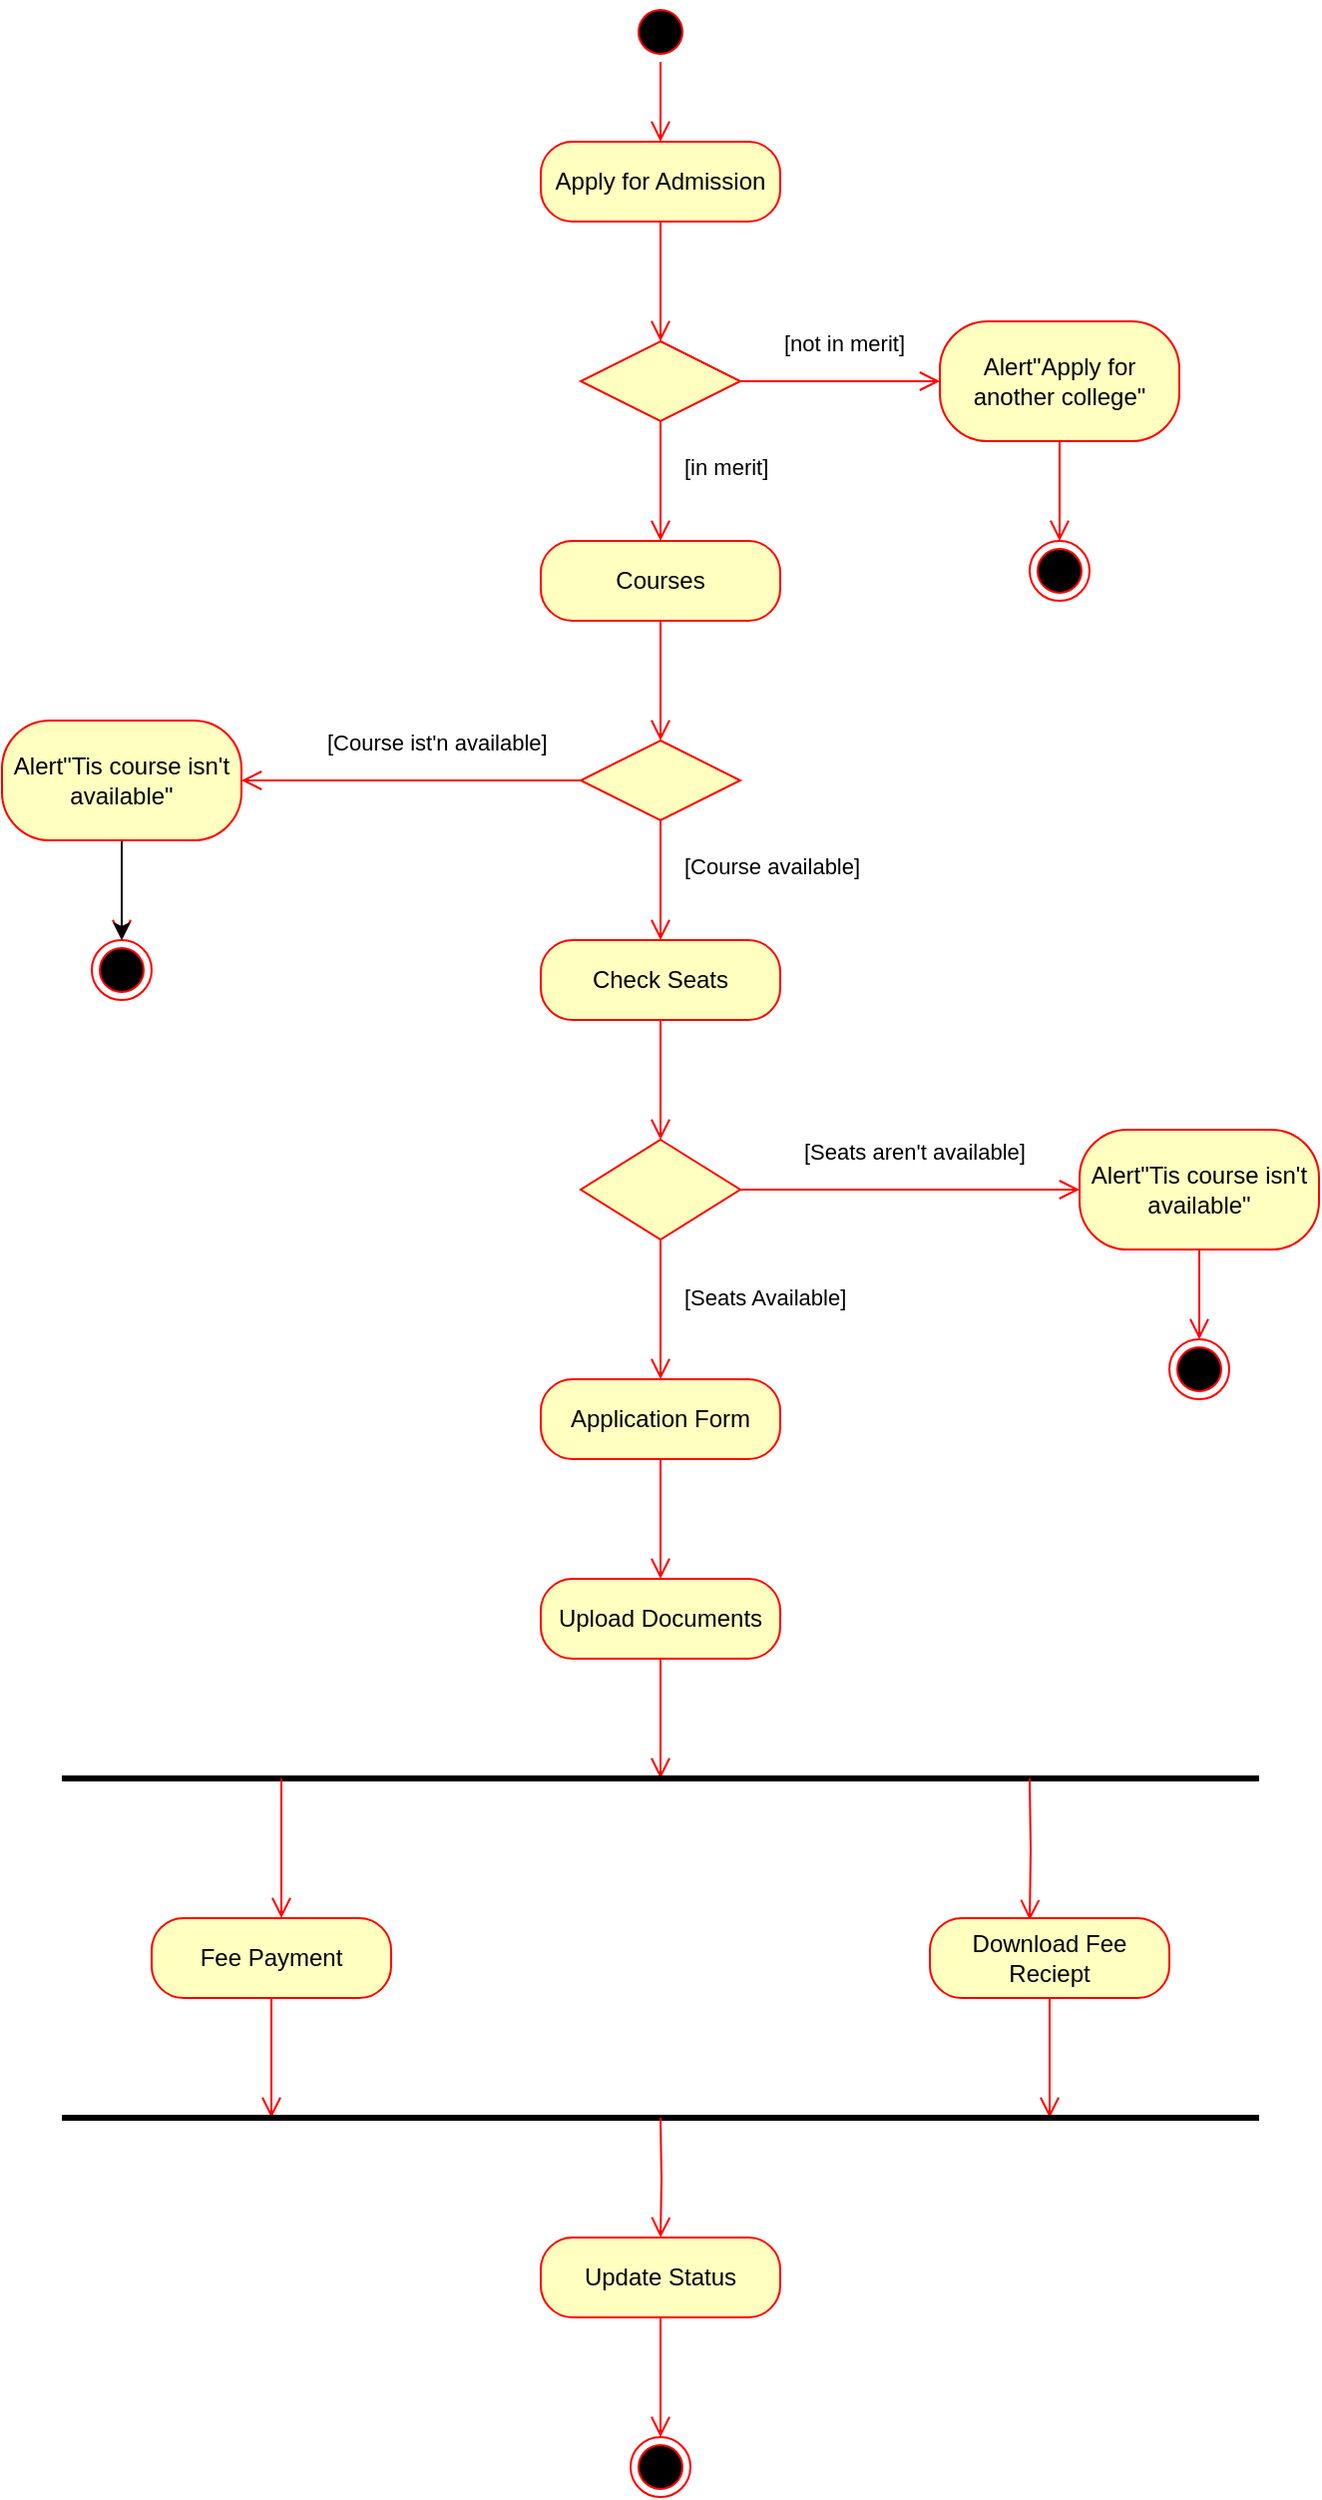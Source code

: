 <mxfile version="25.0.3">
  <diagram name="Page-1" id="NCL2Cy-kkfeRkDx5XkAj">
    <mxGraphModel dx="1434" dy="1872" grid="1" gridSize="10" guides="1" tooltips="1" connect="1" arrows="1" fold="1" page="1" pageScale="1" pageWidth="850" pageHeight="1100" math="0" shadow="0">
      <root>
        <mxCell id="0" />
        <mxCell id="1" parent="0" />
        <mxCell id="rqKjaPlVnbeIOBW1kzw5-2" value="" style="ellipse;html=1;shape=startState;fillColor=#000000;strokeColor=#ff0000;" vertex="1" parent="1">
          <mxGeometry x="405" y="-1070" width="30" height="30" as="geometry" />
        </mxCell>
        <mxCell id="rqKjaPlVnbeIOBW1kzw5-3" value="" style="edgeStyle=orthogonalEdgeStyle;html=1;verticalAlign=bottom;endArrow=open;endSize=8;strokeColor=#ff0000;rounded=0;exitX=0.5;exitY=1;exitDx=0;exitDy=0;" edge="1" source="rqKjaPlVnbeIOBW1kzw5-2" parent="1">
          <mxGeometry relative="1" as="geometry">
            <mxPoint x="420" y="-1000" as="targetPoint" />
          </mxGeometry>
        </mxCell>
        <mxCell id="rqKjaPlVnbeIOBW1kzw5-4" value="Apply for Admission" style="rounded=1;whiteSpace=wrap;html=1;arcSize=40;fontColor=#000000;fillColor=#ffffc0;strokeColor=#ff0000;" vertex="1" parent="1">
          <mxGeometry x="360" y="-1000" width="120" height="40" as="geometry" />
        </mxCell>
        <mxCell id="rqKjaPlVnbeIOBW1kzw5-5" value="" style="edgeStyle=orthogonalEdgeStyle;html=1;verticalAlign=bottom;endArrow=open;endSize=8;strokeColor=#ff0000;rounded=0;entryX=0.5;entryY=0;entryDx=0;entryDy=0;" edge="1" source="rqKjaPlVnbeIOBW1kzw5-4" parent="1" target="rqKjaPlVnbeIOBW1kzw5-6">
          <mxGeometry relative="1" as="geometry">
            <mxPoint x="425" y="-900" as="targetPoint" />
          </mxGeometry>
        </mxCell>
        <mxCell id="rqKjaPlVnbeIOBW1kzw5-6" value="&amp;nbsp;" style="rhombus;whiteSpace=wrap;html=1;fontColor=#000000;fillColor=#ffffc0;strokeColor=#ff0000;" vertex="1" parent="1">
          <mxGeometry x="380" y="-900" width="80" height="40" as="geometry" />
        </mxCell>
        <mxCell id="rqKjaPlVnbeIOBW1kzw5-7" value="[not in merit]" style="edgeStyle=orthogonalEdgeStyle;html=1;align=left;verticalAlign=bottom;endArrow=open;endSize=8;strokeColor=#ff0000;rounded=0;entryX=0;entryY=0.5;entryDx=0;entryDy=0;" edge="1" source="rqKjaPlVnbeIOBW1kzw5-6" parent="1" target="rqKjaPlVnbeIOBW1kzw5-54">
          <mxGeometry x="-0.602" y="10" relative="1" as="geometry">
            <mxPoint x="560" y="-880" as="targetPoint" />
            <mxPoint as="offset" />
          </mxGeometry>
        </mxCell>
        <mxCell id="rqKjaPlVnbeIOBW1kzw5-8" value="[in merit]" style="edgeStyle=orthogonalEdgeStyle;html=1;align=left;verticalAlign=top;endArrow=open;endSize=8;strokeColor=#ff0000;rounded=0;" edge="1" source="rqKjaPlVnbeIOBW1kzw5-6" parent="1">
          <mxGeometry x="-0.669" y="10" relative="1" as="geometry">
            <mxPoint x="420" y="-800" as="targetPoint" />
            <mxPoint as="offset" />
          </mxGeometry>
        </mxCell>
        <mxCell id="rqKjaPlVnbeIOBW1kzw5-10" value="" style="edgeStyle=orthogonalEdgeStyle;html=1;verticalAlign=bottom;endArrow=open;endSize=8;strokeColor=#ff0000;rounded=0;" edge="1" parent="1">
          <mxGeometry relative="1" as="geometry">
            <mxPoint x="620" y="-800" as="targetPoint" />
            <mxPoint x="620" y="-860" as="sourcePoint" />
          </mxGeometry>
        </mxCell>
        <mxCell id="rqKjaPlVnbeIOBW1kzw5-11" value="" style="ellipse;html=1;shape=endState;fillColor=#000000;strokeColor=#ff0000;" vertex="1" parent="1">
          <mxGeometry x="605" y="-800" width="30" height="30" as="geometry" />
        </mxCell>
        <mxCell id="rqKjaPlVnbeIOBW1kzw5-12" value="Courses" style="rounded=1;whiteSpace=wrap;html=1;arcSize=40;fontColor=#000000;fillColor=#ffffc0;strokeColor=#ff0000;" vertex="1" parent="1">
          <mxGeometry x="360" y="-800" width="120" height="40" as="geometry" />
        </mxCell>
        <mxCell id="rqKjaPlVnbeIOBW1kzw5-13" value="" style="edgeStyle=orthogonalEdgeStyle;html=1;verticalAlign=bottom;endArrow=open;endSize=8;strokeColor=#ff0000;rounded=0;" edge="1" source="rqKjaPlVnbeIOBW1kzw5-12" parent="1">
          <mxGeometry relative="1" as="geometry">
            <mxPoint x="420" y="-700" as="targetPoint" />
          </mxGeometry>
        </mxCell>
        <mxCell id="rqKjaPlVnbeIOBW1kzw5-17" value="&amp;nbsp;" style="rhombus;whiteSpace=wrap;html=1;fontColor=#000000;fillColor=#ffffc0;strokeColor=#ff0000;" vertex="1" parent="1">
          <mxGeometry x="380" y="-700" width="80" height="40" as="geometry" />
        </mxCell>
        <mxCell id="rqKjaPlVnbeIOBW1kzw5-18" value="[Course ist&#39;n available]" style="edgeStyle=orthogonalEdgeStyle;html=1;align=left;verticalAlign=bottom;endArrow=open;endSize=8;strokeColor=#ff0000;rounded=0;entryX=1;entryY=0.5;entryDx=0;entryDy=0;exitX=0;exitY=0.5;exitDx=0;exitDy=0;" edge="1" source="rqKjaPlVnbeIOBW1kzw5-17" parent="1" target="rqKjaPlVnbeIOBW1kzw5-56">
          <mxGeometry x="0.526" y="-10" relative="1" as="geometry">
            <mxPoint x="210" y="-680" as="targetPoint" />
            <mxPoint x="380" y="-680" as="sourcePoint" />
            <Array as="points" />
            <mxPoint as="offset" />
          </mxGeometry>
        </mxCell>
        <mxCell id="rqKjaPlVnbeIOBW1kzw5-19" value="[Course available]" style="edgeStyle=orthogonalEdgeStyle;html=1;align=left;verticalAlign=top;endArrow=open;endSize=8;strokeColor=#ff0000;rounded=0;" edge="1" source="rqKjaPlVnbeIOBW1kzw5-17" parent="1">
          <mxGeometry x="-0.669" y="10" relative="1" as="geometry">
            <mxPoint x="420" y="-600" as="targetPoint" />
            <mxPoint as="offset" />
          </mxGeometry>
        </mxCell>
        <mxCell id="rqKjaPlVnbeIOBW1kzw5-21" value="" style="edgeStyle=orthogonalEdgeStyle;html=1;verticalAlign=bottom;endArrow=open;endSize=8;strokeColor=#ff0000;rounded=0;" edge="1" parent="1">
          <mxGeometry relative="1" as="geometry">
            <mxPoint x="150" y="-600" as="targetPoint" />
            <mxPoint x="150" y="-660" as="sourcePoint" />
          </mxGeometry>
        </mxCell>
        <mxCell id="rqKjaPlVnbeIOBW1kzw5-22" value="" style="ellipse;html=1;shape=endState;fillColor=#000000;strokeColor=#ff0000;" vertex="1" parent="1">
          <mxGeometry x="135" y="-600" width="30" height="30" as="geometry" />
        </mxCell>
        <mxCell id="rqKjaPlVnbeIOBW1kzw5-23" value="Check Seats" style="rounded=1;whiteSpace=wrap;html=1;arcSize=40;fontColor=#000000;fillColor=#ffffc0;strokeColor=#ff0000;" vertex="1" parent="1">
          <mxGeometry x="360" y="-600" width="120" height="40" as="geometry" />
        </mxCell>
        <mxCell id="rqKjaPlVnbeIOBW1kzw5-24" value="" style="edgeStyle=orthogonalEdgeStyle;html=1;verticalAlign=bottom;endArrow=open;endSize=8;strokeColor=#ff0000;rounded=0;entryX=0.5;entryY=0;entryDx=0;entryDy=0;exitX=0.5;exitY=1;exitDx=0;exitDy=0;" edge="1" source="rqKjaPlVnbeIOBW1kzw5-23" parent="1" target="rqKjaPlVnbeIOBW1kzw5-28">
          <mxGeometry relative="1" as="geometry">
            <mxPoint x="420" y="-500" as="targetPoint" />
            <mxPoint x="420" y="-560" as="sourcePoint" />
          </mxGeometry>
        </mxCell>
        <mxCell id="rqKjaPlVnbeIOBW1kzw5-28" value="&amp;nbsp;" style="rhombus;whiteSpace=wrap;html=1;fontColor=#000000;fillColor=#ffffc0;strokeColor=#ff0000;" vertex="1" parent="1">
          <mxGeometry x="380" y="-500" width="80" height="50" as="geometry" />
        </mxCell>
        <mxCell id="rqKjaPlVnbeIOBW1kzw5-29" value="[Seats aren&#39;t available]" style="edgeStyle=orthogonalEdgeStyle;html=1;align=left;verticalAlign=bottom;endArrow=open;endSize=8;strokeColor=#ff0000;rounded=0;entryX=0;entryY=0.5;entryDx=0;entryDy=0;exitX=1;exitY=0.5;exitDx=0;exitDy=0;" edge="1" source="rqKjaPlVnbeIOBW1kzw5-28" parent="1" target="rqKjaPlVnbeIOBW1kzw5-58">
          <mxGeometry x="-0.648" y="10" relative="1" as="geometry">
            <mxPoint x="630" y="-480" as="targetPoint" />
            <Array as="points" />
            <mxPoint as="offset" />
          </mxGeometry>
        </mxCell>
        <mxCell id="rqKjaPlVnbeIOBW1kzw5-30" value="[Seats Available]" style="edgeStyle=orthogonalEdgeStyle;html=1;align=left;verticalAlign=top;endArrow=open;endSize=8;strokeColor=#ff0000;rounded=0;entryX=0.5;entryY=0;entryDx=0;entryDy=0;exitX=0.5;exitY=1;exitDx=0;exitDy=0;" edge="1" source="rqKjaPlVnbeIOBW1kzw5-28" parent="1" target="rqKjaPlVnbeIOBW1kzw5-34">
          <mxGeometry x="-0.558" y="10" relative="1" as="geometry">
            <mxPoint x="420" y="-370" as="targetPoint" />
            <mxPoint as="offset" />
          </mxGeometry>
        </mxCell>
        <mxCell id="rqKjaPlVnbeIOBW1kzw5-32" value="" style="edgeStyle=orthogonalEdgeStyle;html=1;verticalAlign=bottom;endArrow=open;endSize=8;strokeColor=#ff0000;rounded=0;exitX=0.5;exitY=1;exitDx=0;exitDy=0;" edge="1" source="rqKjaPlVnbeIOBW1kzw5-58" parent="1">
          <mxGeometry relative="1" as="geometry">
            <mxPoint x="690" y="-400" as="targetPoint" />
            <mxPoint x="690" y="-460" as="sourcePoint" />
          </mxGeometry>
        </mxCell>
        <mxCell id="rqKjaPlVnbeIOBW1kzw5-33" value="" style="ellipse;html=1;shape=endState;fillColor=#000000;strokeColor=#ff0000;" vertex="1" parent="1">
          <mxGeometry x="675" y="-400" width="30" height="30" as="geometry" />
        </mxCell>
        <mxCell id="rqKjaPlVnbeIOBW1kzw5-34" value="Application Form" style="rounded=1;whiteSpace=wrap;html=1;arcSize=40;fontColor=#000000;fillColor=#ffffc0;strokeColor=#ff0000;" vertex="1" parent="1">
          <mxGeometry x="360" y="-380" width="120" height="40" as="geometry" />
        </mxCell>
        <mxCell id="rqKjaPlVnbeIOBW1kzw5-35" value="" style="edgeStyle=orthogonalEdgeStyle;html=1;verticalAlign=bottom;endArrow=open;endSize=8;strokeColor=#ff0000;rounded=0;" edge="1" source="rqKjaPlVnbeIOBW1kzw5-34" parent="1">
          <mxGeometry relative="1" as="geometry">
            <mxPoint x="420" y="-280" as="targetPoint" />
          </mxGeometry>
        </mxCell>
        <mxCell id="rqKjaPlVnbeIOBW1kzw5-36" value="Upload Documents" style="rounded=1;whiteSpace=wrap;html=1;arcSize=40;fontColor=#000000;fillColor=#ffffc0;strokeColor=#ff0000;" vertex="1" parent="1">
          <mxGeometry x="360" y="-280" width="120" height="40" as="geometry" />
        </mxCell>
        <mxCell id="rqKjaPlVnbeIOBW1kzw5-37" value="" style="edgeStyle=orthogonalEdgeStyle;html=1;verticalAlign=bottom;endArrow=open;endSize=8;strokeColor=#ff0000;rounded=0;" edge="1" source="rqKjaPlVnbeIOBW1kzw5-36" parent="1">
          <mxGeometry relative="1" as="geometry">
            <mxPoint x="420" y="-180" as="targetPoint" />
          </mxGeometry>
        </mxCell>
        <mxCell id="rqKjaPlVnbeIOBW1kzw5-38" value="" style="endArrow=none;startArrow=none;endFill=0;startFill=0;endSize=8;html=1;verticalAlign=bottom;labelBackgroundColor=none;strokeWidth=3;rounded=0;" edge="1" parent="1">
          <mxGeometry width="160" relative="1" as="geometry">
            <mxPoint x="120" y="-180" as="sourcePoint" />
            <mxPoint x="720" y="-180" as="targetPoint" />
          </mxGeometry>
        </mxCell>
        <mxCell id="rqKjaPlVnbeIOBW1kzw5-40" value="" style="edgeStyle=orthogonalEdgeStyle;html=1;verticalAlign=bottom;endArrow=open;endSize=8;strokeColor=#ff0000;rounded=0;" edge="1" parent="1">
          <mxGeometry relative="1" as="geometry">
            <mxPoint x="230" y="-110" as="targetPoint" />
            <mxPoint x="230" y="-180" as="sourcePoint" />
          </mxGeometry>
        </mxCell>
        <mxCell id="rqKjaPlVnbeIOBW1kzw5-41" value="" style="edgeStyle=orthogonalEdgeStyle;html=1;verticalAlign=bottom;endArrow=open;endSize=8;strokeColor=#ff0000;rounded=0;entryX=0.417;entryY=0.025;entryDx=0;entryDy=0;entryPerimeter=0;" edge="1" parent="1" target="rqKjaPlVnbeIOBW1kzw5-46">
          <mxGeometry relative="1" as="geometry">
            <mxPoint x="605" y="-110" as="targetPoint" />
            <mxPoint x="605" y="-180" as="sourcePoint" />
            <Array as="points" />
          </mxGeometry>
        </mxCell>
        <mxCell id="rqKjaPlVnbeIOBW1kzw5-42" value="Fee Payment" style="rounded=1;whiteSpace=wrap;html=1;arcSize=40;fontColor=#000000;fillColor=#ffffc0;strokeColor=#ff0000;" vertex="1" parent="1">
          <mxGeometry x="165" y="-110" width="120" height="40" as="geometry" />
        </mxCell>
        <mxCell id="rqKjaPlVnbeIOBW1kzw5-43" value="" style="edgeStyle=orthogonalEdgeStyle;html=1;verticalAlign=bottom;endArrow=open;endSize=8;strokeColor=#ff0000;rounded=0;" edge="1" source="rqKjaPlVnbeIOBW1kzw5-42" parent="1">
          <mxGeometry relative="1" as="geometry">
            <mxPoint x="225" y="-10" as="targetPoint" />
          </mxGeometry>
        </mxCell>
        <mxCell id="rqKjaPlVnbeIOBW1kzw5-46" value="Download Fee Reciept" style="rounded=1;whiteSpace=wrap;html=1;arcSize=40;fontColor=#000000;fillColor=#ffffc0;strokeColor=#ff0000;" vertex="1" parent="1">
          <mxGeometry x="555" y="-110" width="120" height="40" as="geometry" />
        </mxCell>
        <mxCell id="rqKjaPlVnbeIOBW1kzw5-47" value="" style="edgeStyle=orthogonalEdgeStyle;html=1;verticalAlign=bottom;endArrow=open;endSize=8;strokeColor=#ff0000;rounded=0;" edge="1" source="rqKjaPlVnbeIOBW1kzw5-46" parent="1">
          <mxGeometry relative="1" as="geometry">
            <mxPoint x="615" y="-10" as="targetPoint" />
          </mxGeometry>
        </mxCell>
        <mxCell id="rqKjaPlVnbeIOBW1kzw5-48" value="" style="endArrow=none;startArrow=none;endFill=0;startFill=0;endSize=8;html=1;verticalAlign=bottom;labelBackgroundColor=none;strokeWidth=3;rounded=0;" edge="1" parent="1">
          <mxGeometry width="160" relative="1" as="geometry">
            <mxPoint x="120" y="-10" as="sourcePoint" />
            <mxPoint x="720" y="-10" as="targetPoint" />
          </mxGeometry>
        </mxCell>
        <mxCell id="rqKjaPlVnbeIOBW1kzw5-49" value="Update Status" style="rounded=1;whiteSpace=wrap;html=1;arcSize=40;fontColor=#000000;fillColor=#ffffc0;strokeColor=#ff0000;" vertex="1" parent="1">
          <mxGeometry x="360" y="50" width="120" height="40" as="geometry" />
        </mxCell>
        <mxCell id="rqKjaPlVnbeIOBW1kzw5-50" value="" style="edgeStyle=orthogonalEdgeStyle;html=1;verticalAlign=bottom;endArrow=open;endSize=8;strokeColor=#ff0000;rounded=0;entryX=0.5;entryY=0;entryDx=0;entryDy=0;" edge="1" source="rqKjaPlVnbeIOBW1kzw5-49" parent="1" target="rqKjaPlVnbeIOBW1kzw5-52">
          <mxGeometry relative="1" as="geometry">
            <mxPoint x="420" y="150" as="targetPoint" />
          </mxGeometry>
        </mxCell>
        <mxCell id="rqKjaPlVnbeIOBW1kzw5-51" value="" style="edgeStyle=orthogonalEdgeStyle;html=1;verticalAlign=bottom;endArrow=open;endSize=8;strokeColor=#ff0000;rounded=0;entryX=0.5;entryY=0;entryDx=0;entryDy=0;" edge="1" parent="1" target="rqKjaPlVnbeIOBW1kzw5-49">
          <mxGeometry relative="1" as="geometry">
            <mxPoint x="430" y="160" as="targetPoint" />
            <mxPoint x="420" y="-10" as="sourcePoint" />
          </mxGeometry>
        </mxCell>
        <mxCell id="rqKjaPlVnbeIOBW1kzw5-52" value="" style="ellipse;html=1;shape=endState;fillColor=#000000;strokeColor=#ff0000;" vertex="1" parent="1">
          <mxGeometry x="405" y="150" width="30" height="30" as="geometry" />
        </mxCell>
        <mxCell id="rqKjaPlVnbeIOBW1kzw5-54" value="Alert&quot;Apply for another college&quot;" style="whiteSpace=wrap;html=1;fillColor=#ffffc0;strokeColor=#ff0000;fontColor=#000000;rounded=1;arcSize=40;" vertex="1" parent="1">
          <mxGeometry x="560" y="-910" width="120" height="60" as="geometry" />
        </mxCell>
        <mxCell id="rqKjaPlVnbeIOBW1kzw5-57" value="" style="edgeStyle=orthogonalEdgeStyle;rounded=0;orthogonalLoop=1;jettySize=auto;html=1;exitX=0.5;exitY=1;exitDx=0;exitDy=0;" edge="1" parent="1" source="rqKjaPlVnbeIOBW1kzw5-56" target="rqKjaPlVnbeIOBW1kzw5-22">
          <mxGeometry relative="1" as="geometry" />
        </mxCell>
        <mxCell id="rqKjaPlVnbeIOBW1kzw5-56" value="Alert&quot;Tis course isn&#39;t available&quot;" style="whiteSpace=wrap;html=1;fillColor=#ffffc0;strokeColor=#ff0000;fontColor=#000000;rounded=1;arcSize=40;" vertex="1" parent="1">
          <mxGeometry x="90" y="-710" width="120" height="60" as="geometry" />
        </mxCell>
        <mxCell id="rqKjaPlVnbeIOBW1kzw5-58" value="Alert&quot;Tis course isn&#39;t available&quot;" style="whiteSpace=wrap;html=1;fillColor=#ffffc0;strokeColor=#ff0000;fontColor=#000000;rounded=1;arcSize=40;" vertex="1" parent="1">
          <mxGeometry x="630" y="-505" width="120" height="60" as="geometry" />
        </mxCell>
      </root>
    </mxGraphModel>
  </diagram>
</mxfile>
